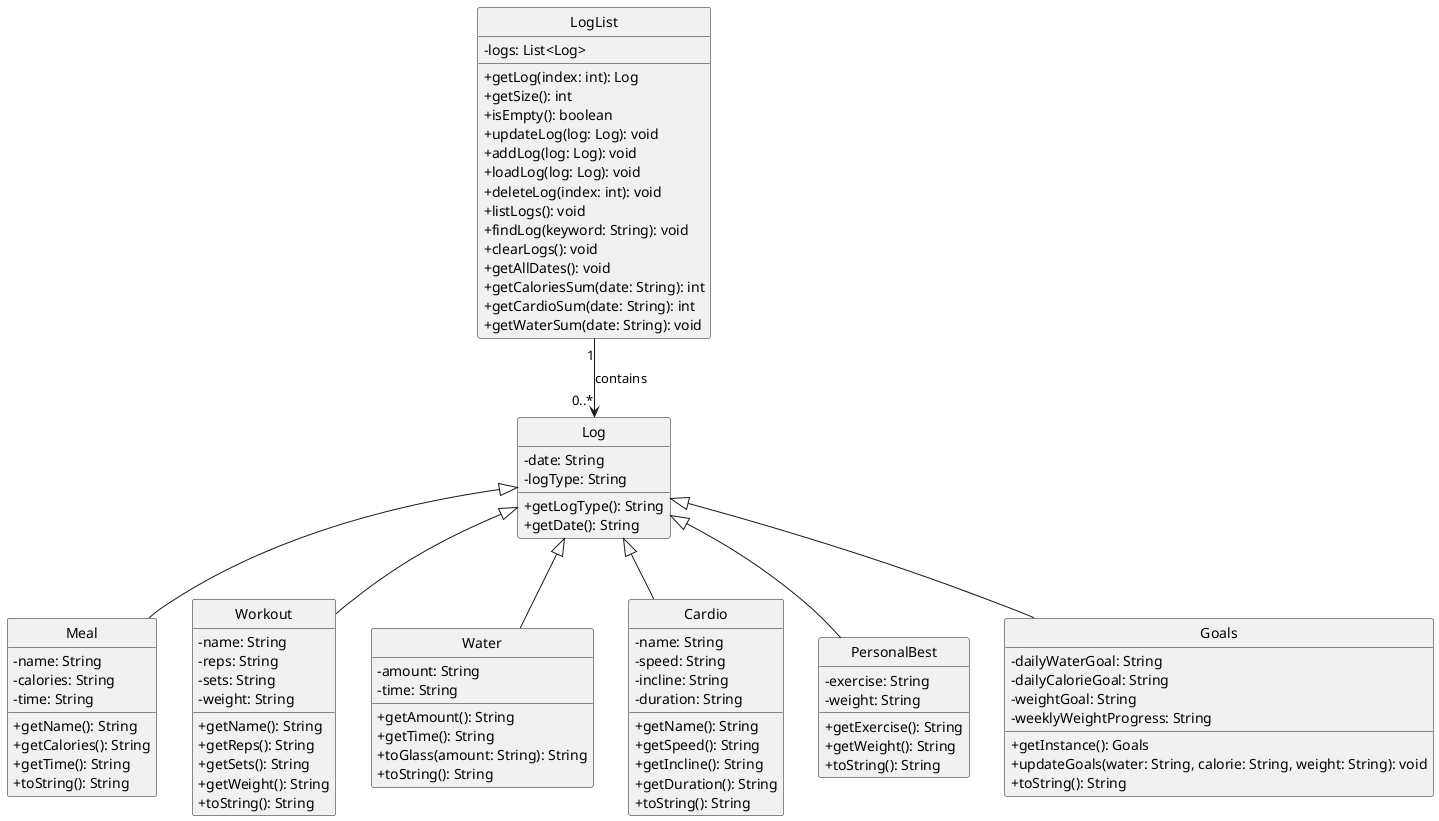 @startuml
skinparam classAttributeIconSize 0
hide circle

class LogList {
  - logs: List<Log>
  + getLog(index: int): Log
  + getSize(): int
  + isEmpty(): boolean
  + updateLog(log: Log): void
  + addLog(log: Log): void
  + loadLog(log: Log): void
  + deleteLog(index: int): void
  + listLogs(): void
  + findLog(keyword: String): void
  + clearLogs(): void
  + getAllDates(): void
  + getCaloriesSum(date: String): int
  + getCardioSum(date: String): int
  + getWaterSum(date: String): void
}

class Log {
  - date: String
  - logType: String
  + getLogType(): String
  + getDate(): String
}

class Meal {
  - name: String
  - calories: String
  - time: String
  + getName(): String
  + getCalories(): String
  + getTime(): String
  + toString(): String
}

class Workout {
  - name: String
  - reps: String
  - sets: String
  - weight: String
  + getName(): String
  + getReps(): String
  + getSets(): String
  + getWeight(): String
  + toString(): String
}

class Water {
  - amount: String
  - time: String
  + getAmount(): String
  + getTime(): String
  + toGlass(amount: String): String
  + toString(): String
}

class Cardio {
  - name: String
  - speed: String
  - incline: String
  - duration: String
  + getName(): String
  + getSpeed(): String
  + getIncline(): String
  + getDuration(): String
  + toString(): String
}

class PersonalBest {
  - exercise: String
  - weight: String
  + getExercise(): String
  + getWeight(): String
  + toString(): String
}

class Goals {
  - dailyWaterGoal: String
  - dailyCalorieGoal: String
  - weightGoal: String
  - weeklyWeightProgress: String
  + getInstance(): Goals
  + updateGoals(water: String, calorie: String, weight: String): void
  + toString(): String
}

LogList "1" --> "0..*" Log : contains
Log <|-- Meal
Log <|-- Workout
Log <|-- Water
Log <|-- Cardio
Log <|-- PersonalBest
Log <|-- Goals

@enduml
